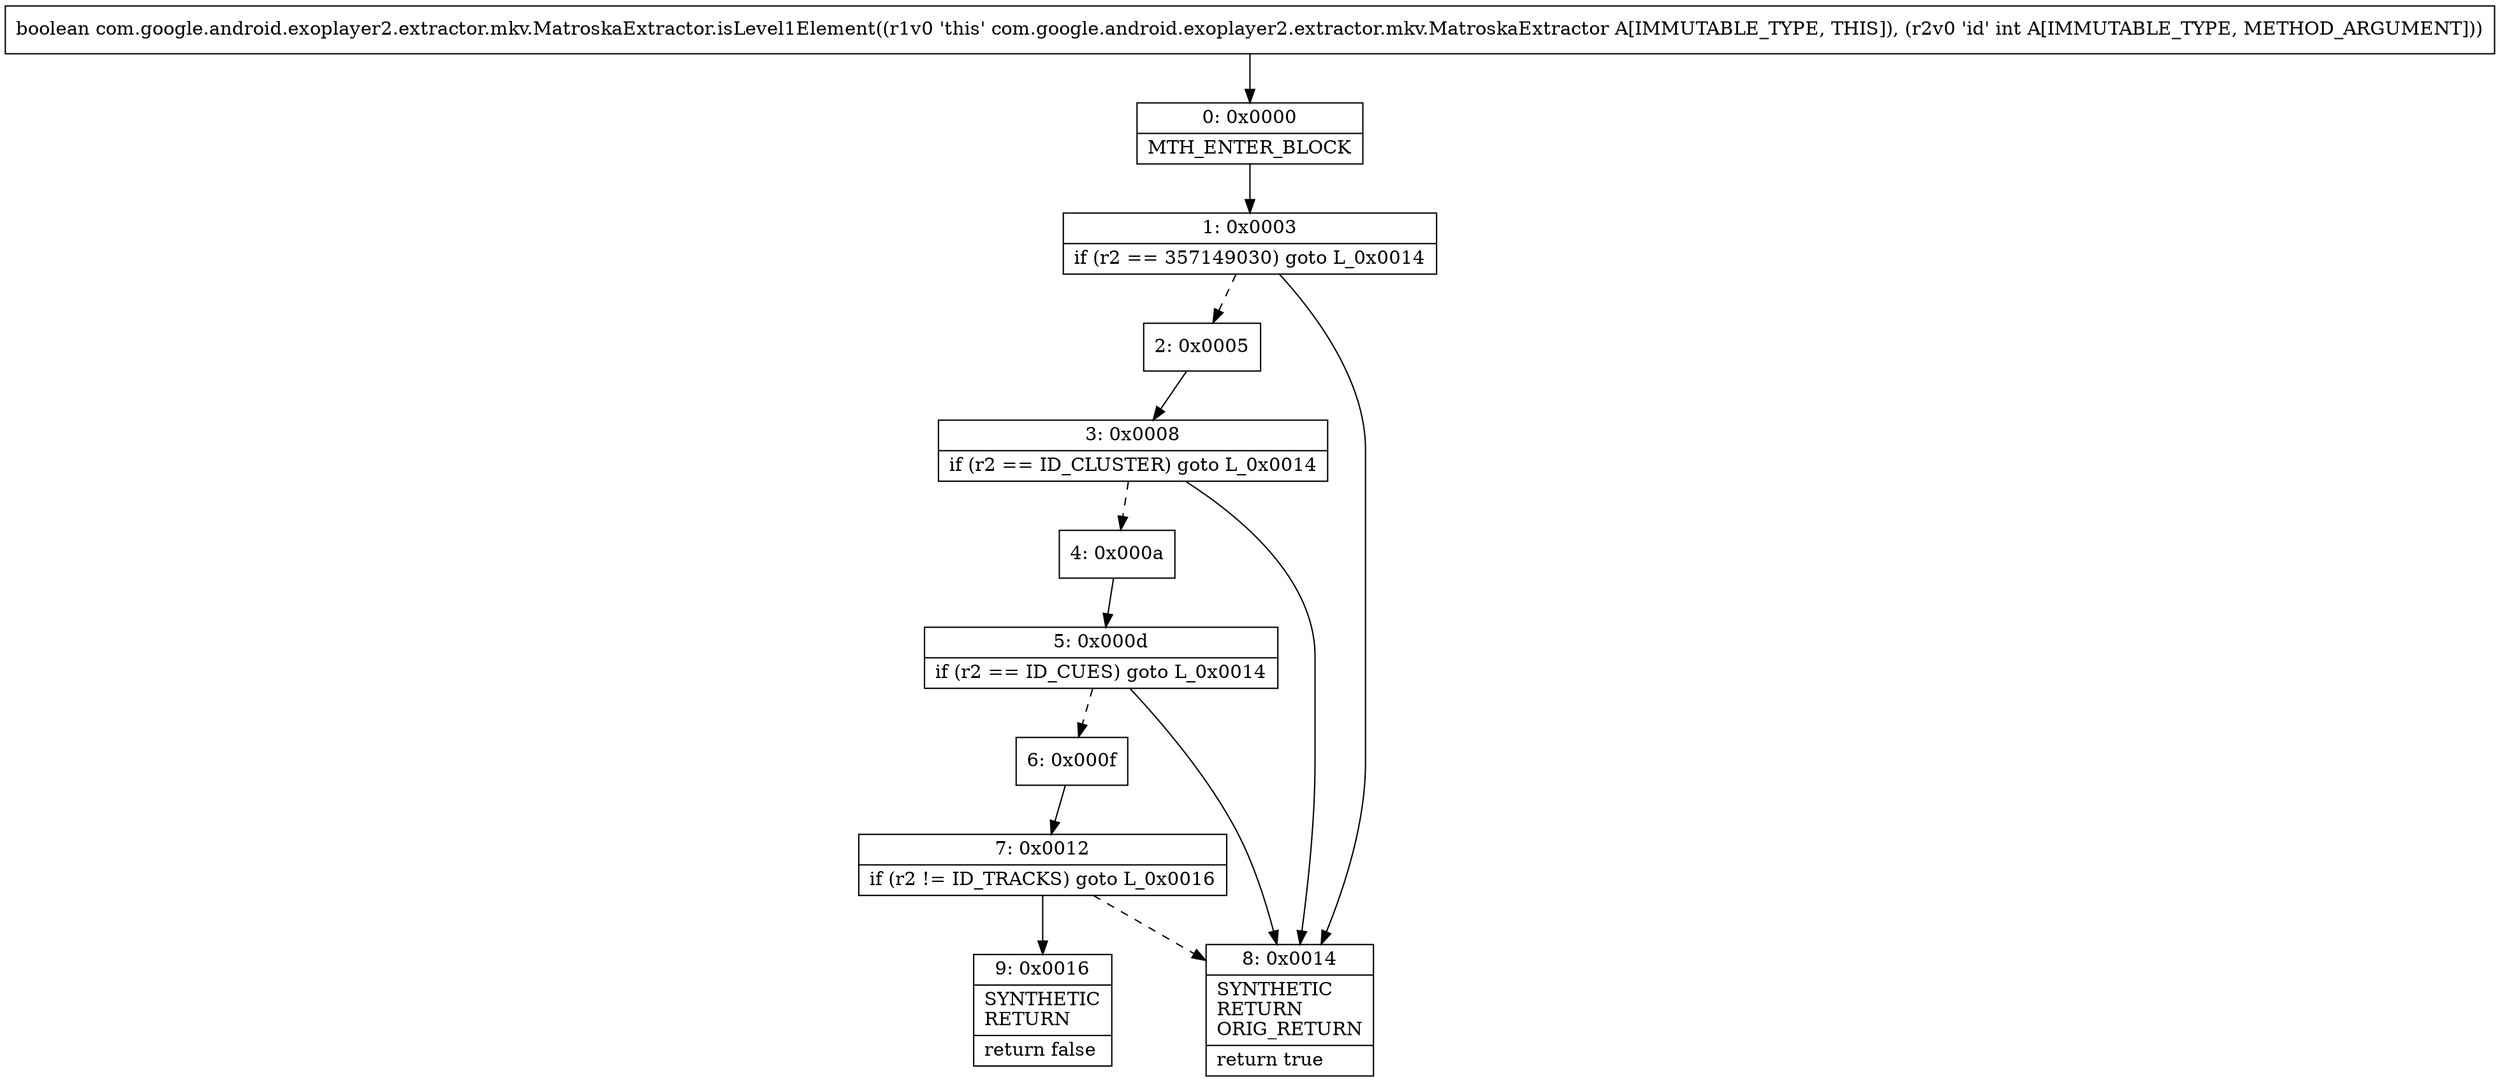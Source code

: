 digraph "CFG forcom.google.android.exoplayer2.extractor.mkv.MatroskaExtractor.isLevel1Element(I)Z" {
Node_0 [shape=record,label="{0\:\ 0x0000|MTH_ENTER_BLOCK\l}"];
Node_1 [shape=record,label="{1\:\ 0x0003|if (r2 == 357149030) goto L_0x0014\l}"];
Node_2 [shape=record,label="{2\:\ 0x0005}"];
Node_3 [shape=record,label="{3\:\ 0x0008|if (r2 == ID_CLUSTER) goto L_0x0014\l}"];
Node_4 [shape=record,label="{4\:\ 0x000a}"];
Node_5 [shape=record,label="{5\:\ 0x000d|if (r2 == ID_CUES) goto L_0x0014\l}"];
Node_6 [shape=record,label="{6\:\ 0x000f}"];
Node_7 [shape=record,label="{7\:\ 0x0012|if (r2 != ID_TRACKS) goto L_0x0016\l}"];
Node_8 [shape=record,label="{8\:\ 0x0014|SYNTHETIC\lRETURN\lORIG_RETURN\l|return true\l}"];
Node_9 [shape=record,label="{9\:\ 0x0016|SYNTHETIC\lRETURN\l|return false\l}"];
MethodNode[shape=record,label="{boolean com.google.android.exoplayer2.extractor.mkv.MatroskaExtractor.isLevel1Element((r1v0 'this' com.google.android.exoplayer2.extractor.mkv.MatroskaExtractor A[IMMUTABLE_TYPE, THIS]), (r2v0 'id' int A[IMMUTABLE_TYPE, METHOD_ARGUMENT])) }"];
MethodNode -> Node_0;
Node_0 -> Node_1;
Node_1 -> Node_2[style=dashed];
Node_1 -> Node_8;
Node_2 -> Node_3;
Node_3 -> Node_4[style=dashed];
Node_3 -> Node_8;
Node_4 -> Node_5;
Node_5 -> Node_6[style=dashed];
Node_5 -> Node_8;
Node_6 -> Node_7;
Node_7 -> Node_8[style=dashed];
Node_7 -> Node_9;
}

